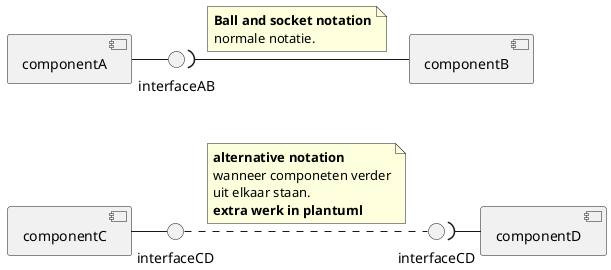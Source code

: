 @startuml
'https://plantuml.com/component-diagram

[componentA] -right- interfaceAB
interfaceAB )-right- [componentB]
note on link
    **Ball and socket notation**
    normale notatie.
end note

interface cd_1 as "interfaceCD"
interface cd_2 as "interfaceCD"

[componentC] -right- cd_1
cd_1 .right. cd_2
note on link
    **alternative notation**
    wanneer componeten verder
    uit elkaar staan.
    **extra werk in plantuml**
end note
cd_2 )-right- [componentD]

[componentA] --[hidden]down- [componentC]

@enduml